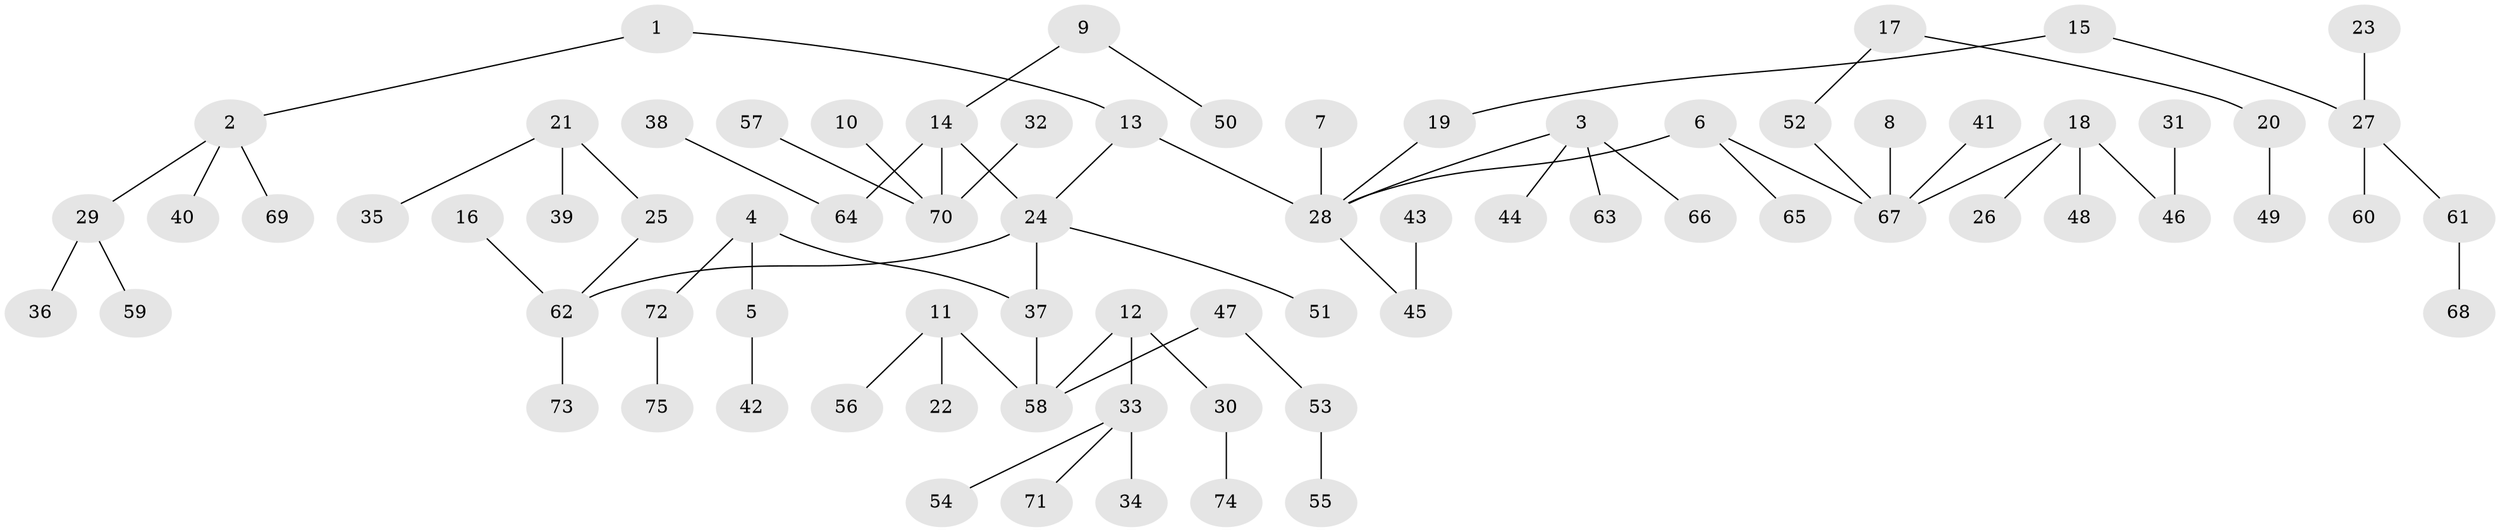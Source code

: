 // original degree distribution, {4: 0.0660377358490566, 7: 0.009433962264150943, 2: 0.1792452830188679, 6: 0.018867924528301886, 5: 0.05660377358490566, 3: 0.11320754716981132, 1: 0.5566037735849056}
// Generated by graph-tools (version 1.1) at 2025/37/03/04/25 23:37:17]
// undirected, 75 vertices, 74 edges
graph export_dot {
  node [color=gray90,style=filled];
  1;
  2;
  3;
  4;
  5;
  6;
  7;
  8;
  9;
  10;
  11;
  12;
  13;
  14;
  15;
  16;
  17;
  18;
  19;
  20;
  21;
  22;
  23;
  24;
  25;
  26;
  27;
  28;
  29;
  30;
  31;
  32;
  33;
  34;
  35;
  36;
  37;
  38;
  39;
  40;
  41;
  42;
  43;
  44;
  45;
  46;
  47;
  48;
  49;
  50;
  51;
  52;
  53;
  54;
  55;
  56;
  57;
  58;
  59;
  60;
  61;
  62;
  63;
  64;
  65;
  66;
  67;
  68;
  69;
  70;
  71;
  72;
  73;
  74;
  75;
  1 -- 2 [weight=1.0];
  1 -- 13 [weight=1.0];
  2 -- 29 [weight=1.0];
  2 -- 40 [weight=1.0];
  2 -- 69 [weight=1.0];
  3 -- 28 [weight=1.0];
  3 -- 44 [weight=1.0];
  3 -- 63 [weight=1.0];
  3 -- 66 [weight=1.0];
  4 -- 5 [weight=1.0];
  4 -- 37 [weight=1.0];
  4 -- 72 [weight=1.0];
  5 -- 42 [weight=1.0];
  6 -- 28 [weight=1.0];
  6 -- 65 [weight=1.0];
  6 -- 67 [weight=1.0];
  7 -- 28 [weight=1.0];
  8 -- 67 [weight=1.0];
  9 -- 14 [weight=1.0];
  9 -- 50 [weight=1.0];
  10 -- 70 [weight=1.0];
  11 -- 22 [weight=1.0];
  11 -- 56 [weight=1.0];
  11 -- 58 [weight=1.0];
  12 -- 30 [weight=1.0];
  12 -- 33 [weight=1.0];
  12 -- 58 [weight=1.0];
  13 -- 24 [weight=1.0];
  13 -- 28 [weight=1.0];
  14 -- 24 [weight=1.0];
  14 -- 64 [weight=1.0];
  14 -- 70 [weight=1.0];
  15 -- 19 [weight=1.0];
  15 -- 27 [weight=1.0];
  16 -- 62 [weight=1.0];
  17 -- 20 [weight=1.0];
  17 -- 52 [weight=1.0];
  18 -- 26 [weight=1.0];
  18 -- 46 [weight=1.0];
  18 -- 48 [weight=1.0];
  18 -- 67 [weight=1.0];
  19 -- 28 [weight=1.0];
  20 -- 49 [weight=1.0];
  21 -- 25 [weight=1.0];
  21 -- 35 [weight=1.0];
  21 -- 39 [weight=1.0];
  23 -- 27 [weight=1.0];
  24 -- 37 [weight=1.0];
  24 -- 51 [weight=1.0];
  24 -- 62 [weight=1.0];
  25 -- 62 [weight=1.0];
  27 -- 60 [weight=1.0];
  27 -- 61 [weight=1.0];
  28 -- 45 [weight=1.0];
  29 -- 36 [weight=1.0];
  29 -- 59 [weight=1.0];
  30 -- 74 [weight=1.0];
  31 -- 46 [weight=1.0];
  32 -- 70 [weight=1.0];
  33 -- 34 [weight=1.0];
  33 -- 54 [weight=1.0];
  33 -- 71 [weight=1.0];
  37 -- 58 [weight=1.0];
  38 -- 64 [weight=1.0];
  41 -- 67 [weight=1.0];
  43 -- 45 [weight=1.0];
  47 -- 53 [weight=1.0];
  47 -- 58 [weight=1.0];
  52 -- 67 [weight=1.0];
  53 -- 55 [weight=1.0];
  57 -- 70 [weight=1.0];
  61 -- 68 [weight=1.0];
  62 -- 73 [weight=1.0];
  72 -- 75 [weight=1.0];
}
